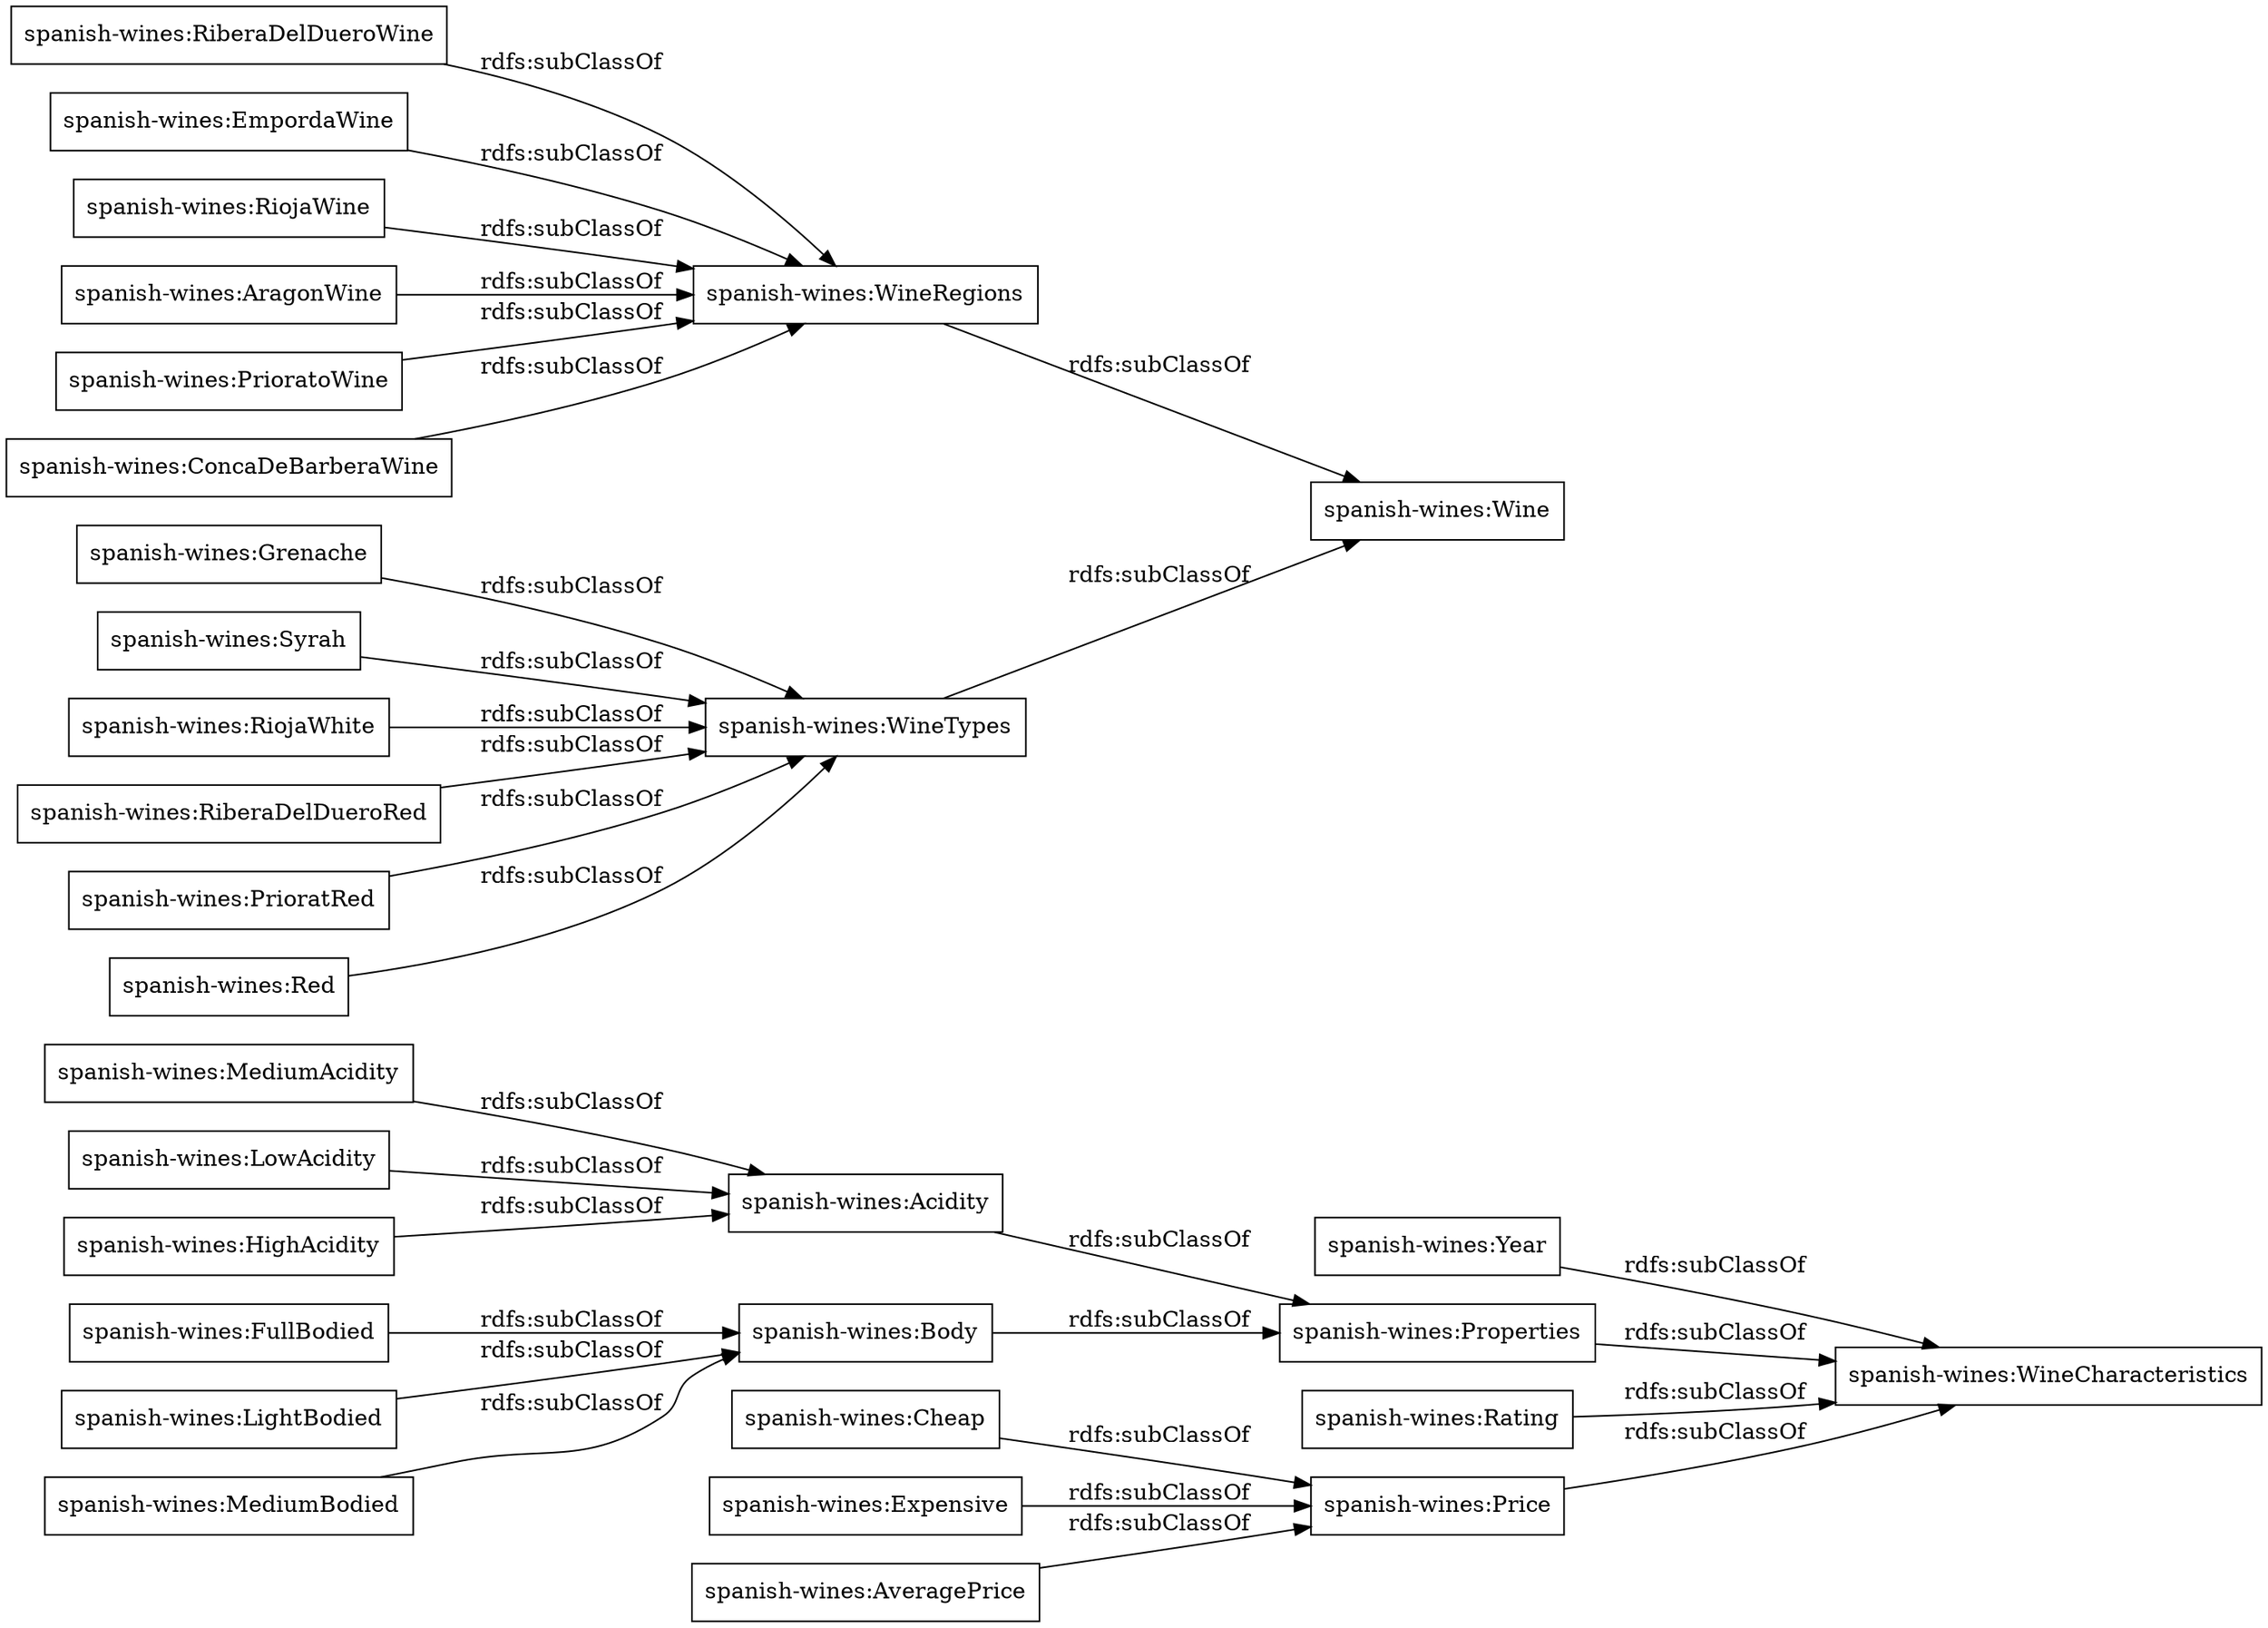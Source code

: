digraph ar2dtool_diagram { 
rankdir=LR;
size="1000"
node [shape = rectangle, color="black"]; "spanish-wines:Year" "spanish-wines:WineCharacteristics" "spanish-wines:Properties" "spanish-wines:Grenache" "spanish-wines:Rating" "spanish-wines:RiojaWhite" "spanish-wines:RiberaDelDueroWine" "spanish-wines:EmpordaWine" "spanish-wines:MediumAcidity" "spanish-wines:RiojaWine" "spanish-wines:LowAcidity" "spanish-wines:Price" "spanish-wines:Cheap" "spanish-wines:Acidity" "spanish-wines:HighAcidity" "spanish-wines:Expensive" "spanish-wines:FullBodied" "spanish-wines:RiberaDelDueroRed" "spanish-wines:WineTypes" "spanish-wines:AragonWine" "spanish-wines:PrioratRed" "spanish-wines:PrioratoWine" "spanish-wines:AveragePrice" "spanish-wines:Body" "spanish-wines:LightBodied" "spanish-wines:MediumBodied" "spanish-wines:Red" "spanish-wines:Wine" "spanish-wines:ConcaDeBarberaWine" "spanish-wines:WineRegions" "spanish-wines:Syrah" ; /*classes style*/
	"spanish-wines:Body" -> "spanish-wines:Properties" [ label = "rdfs:subClassOf" ];
	"spanish-wines:MediumAcidity" -> "spanish-wines:Acidity" [ label = "rdfs:subClassOf" ];
	"spanish-wines:Red" -> "spanish-wines:WineTypes" [ label = "rdfs:subClassOf" ];
	"spanish-wines:RiberaDelDueroWine" -> "spanish-wines:WineRegions" [ label = "rdfs:subClassOf" ];
	"spanish-wines:WineRegions" -> "spanish-wines:Wine" [ label = "rdfs:subClassOf" ];
	"spanish-wines:LightBodied" -> "spanish-wines:Body" [ label = "rdfs:subClassOf" ];
	"spanish-wines:HighAcidity" -> "spanish-wines:Acidity" [ label = "rdfs:subClassOf" ];
	"spanish-wines:Expensive" -> "spanish-wines:Price" [ label = "rdfs:subClassOf" ];
	"spanish-wines:AragonWine" -> "spanish-wines:WineRegions" [ label = "rdfs:subClassOf" ];
	"spanish-wines:ConcaDeBarberaWine" -> "spanish-wines:WineRegions" [ label = "rdfs:subClassOf" ];
	"spanish-wines:Cheap" -> "spanish-wines:Price" [ label = "rdfs:subClassOf" ];
	"spanish-wines:AveragePrice" -> "spanish-wines:Price" [ label = "rdfs:subClassOf" ];
	"spanish-wines:Rating" -> "spanish-wines:WineCharacteristics" [ label = "rdfs:subClassOf" ];
	"spanish-wines:Grenache" -> "spanish-wines:WineTypes" [ label = "rdfs:subClassOf" ];
	"spanish-wines:RiojaWine" -> "spanish-wines:WineRegions" [ label = "rdfs:subClassOf" ];
	"spanish-wines:FullBodied" -> "spanish-wines:Body" [ label = "rdfs:subClassOf" ];
	"spanish-wines:EmpordaWine" -> "spanish-wines:WineRegions" [ label = "rdfs:subClassOf" ];
	"spanish-wines:Properties" -> "spanish-wines:WineCharacteristics" [ label = "rdfs:subClassOf" ];
	"spanish-wines:MediumBodied" -> "spanish-wines:Body" [ label = "rdfs:subClassOf" ];
	"spanish-wines:Syrah" -> "spanish-wines:WineTypes" [ label = "rdfs:subClassOf" ];
	"spanish-wines:WineTypes" -> "spanish-wines:Wine" [ label = "rdfs:subClassOf" ];
	"spanish-wines:RiojaWhite" -> "spanish-wines:WineTypes" [ label = "rdfs:subClassOf" ];
	"spanish-wines:Price" -> "spanish-wines:WineCharacteristics" [ label = "rdfs:subClassOf" ];
	"spanish-wines:Acidity" -> "spanish-wines:Properties" [ label = "rdfs:subClassOf" ];
	"spanish-wines:LowAcidity" -> "spanish-wines:Acidity" [ label = "rdfs:subClassOf" ];
	"spanish-wines:RiberaDelDueroRed" -> "spanish-wines:WineTypes" [ label = "rdfs:subClassOf" ];
	"spanish-wines:PrioratRed" -> "spanish-wines:WineTypes" [ label = "rdfs:subClassOf" ];
	"spanish-wines:PrioratoWine" -> "spanish-wines:WineRegions" [ label = "rdfs:subClassOf" ];
	"spanish-wines:Year" -> "spanish-wines:WineCharacteristics" [ label = "rdfs:subClassOf" ];

}
